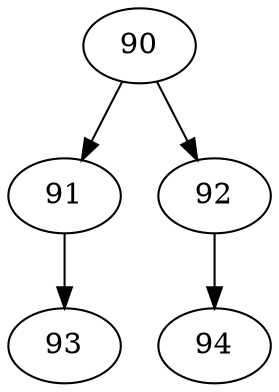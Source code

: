 digraph {
  90 -> 91 ["action" = 0]
  90 -> 92 ["action" = 0]
  91 -> 93 ["action" = 1]
  92 -> 94 ["action" = 2]
}